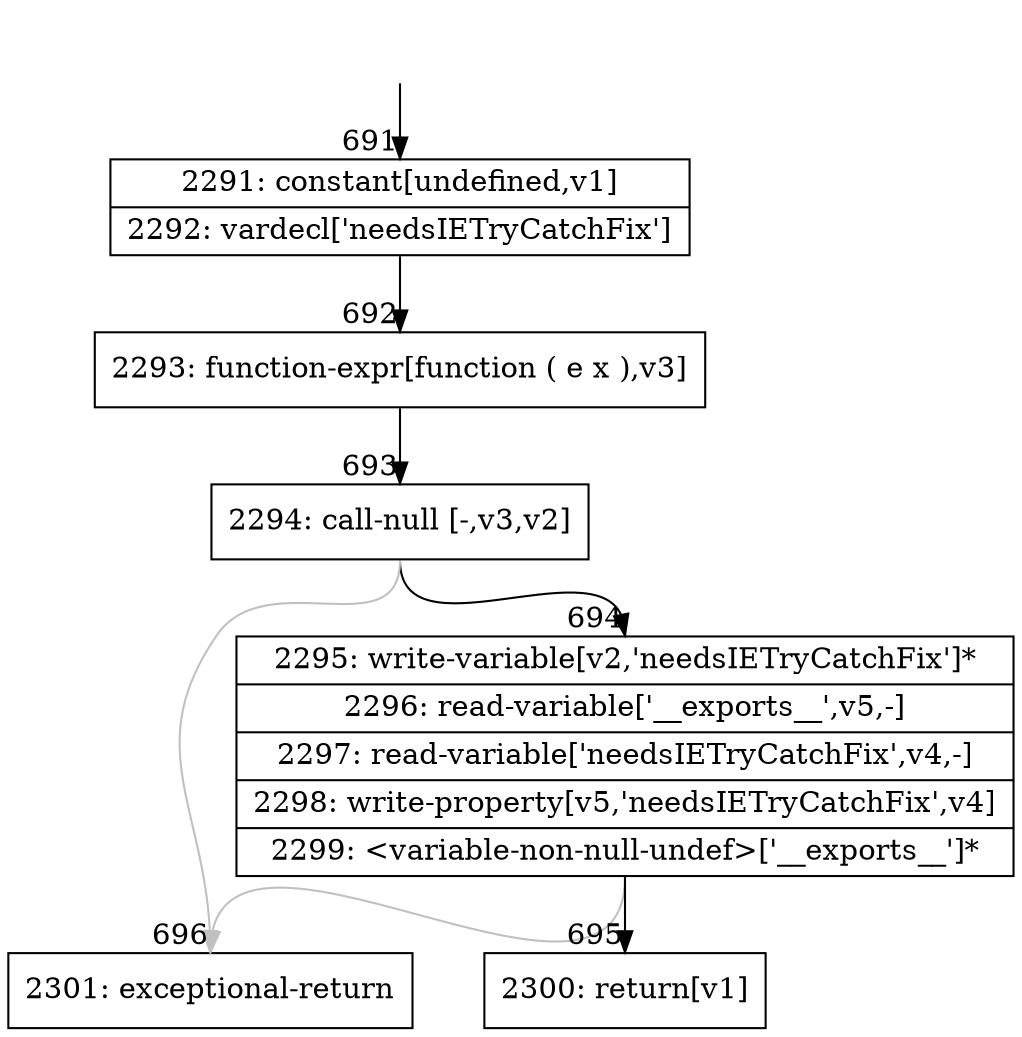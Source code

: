 digraph {
rankdir="TD"
BB_entry46[shape=none,label=""];
BB_entry46 -> BB691 [tailport=s, headport=n, headlabel="    691"]
BB691 [shape=record label="{2291: constant[undefined,v1]|2292: vardecl['needsIETryCatchFix']}" ] 
BB691 -> BB692 [tailport=s, headport=n, headlabel="      692"]
BB692 [shape=record label="{2293: function-expr[function ( e x ),v3]}" ] 
BB692 -> BB693 [tailport=s, headport=n, headlabel="      693"]
BB693 [shape=record label="{2294: call-null [-,v3,v2]}" ] 
BB693 -> BB694 [tailport=s, headport=n, headlabel="      694"]
BB693 -> BB696 [tailport=s, headport=n, color=gray, headlabel="      696"]
BB694 [shape=record label="{2295: write-variable[v2,'needsIETryCatchFix']*|2296: read-variable['__exports__',v5,-]|2297: read-variable['needsIETryCatchFix',v4,-]|2298: write-property[v5,'needsIETryCatchFix',v4]|2299: \<variable-non-null-undef\>['__exports__']*}" ] 
BB694 -> BB695 [tailport=s, headport=n, headlabel="      695"]
BB694 -> BB696 [tailport=s, headport=n, color=gray]
BB695 [shape=record label="{2300: return[v1]}" ] 
BB696 [shape=record label="{2301: exceptional-return}" ] 
//#$~ 745
}
